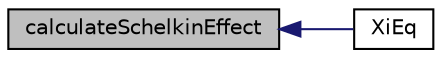 digraph "calculateSchelkinEffect"
{
  bgcolor="transparent";
  edge [fontname="Helvetica",fontsize="10",labelfontname="Helvetica",labelfontsize="10"];
  node [fontname="Helvetica",fontsize="10",shape=record];
  rankdir="LR";
  Node16 [label="calculateSchelkinEffect",height=0.2,width=0.4,color="black", fillcolor="grey75", style="filled", fontcolor="black"];
  Node16 -> Node17 [dir="back",color="midnightblue",fontsize="10",style="solid",fontname="Helvetica"];
  Node17 [label="XiEq",height=0.2,width=0.4,color="black",URL="$a32949.html#a10d80fb1bb755e5e6af407679d92f37e",tooltip="Return the flame-wrinking XiEq. "];
}
